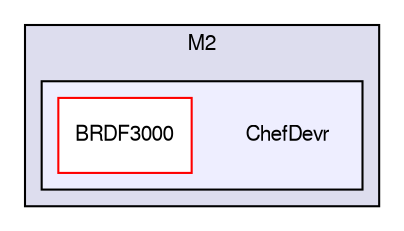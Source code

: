 digraph "ChefDevr" {
  compound=true
  node [ fontsize="10", fontname="FreeSans"];
  edge [ labelfontsize="10", labelfontname="FreeSans"];
  subgraph clusterdir_d5c38b8bd02c4f40ba025b7528197ede {
    graph [ bgcolor="#ddddee", pencolor="black", label="M2" fontname="FreeSans", fontsize="10", URL="dir_d5c38b8bd02c4f40ba025b7528197ede.html"]
  subgraph clusterdir_174fd1bc3614a01366e4edb636bf1bc4 {
    graph [ bgcolor="#eeeeff", pencolor="black", label="" URL="dir_174fd1bc3614a01366e4edb636bf1bc4.html"];
    dir_174fd1bc3614a01366e4edb636bf1bc4 [shape=plaintext label="ChefDevr"];
    dir_35041b160eee08ecefe6f5f9642ab103 [shape=box label="BRDF3000" color="red" fillcolor="white" style="filled" URL="dir_35041b160eee08ecefe6f5f9642ab103.html"];
  }
  }
}
